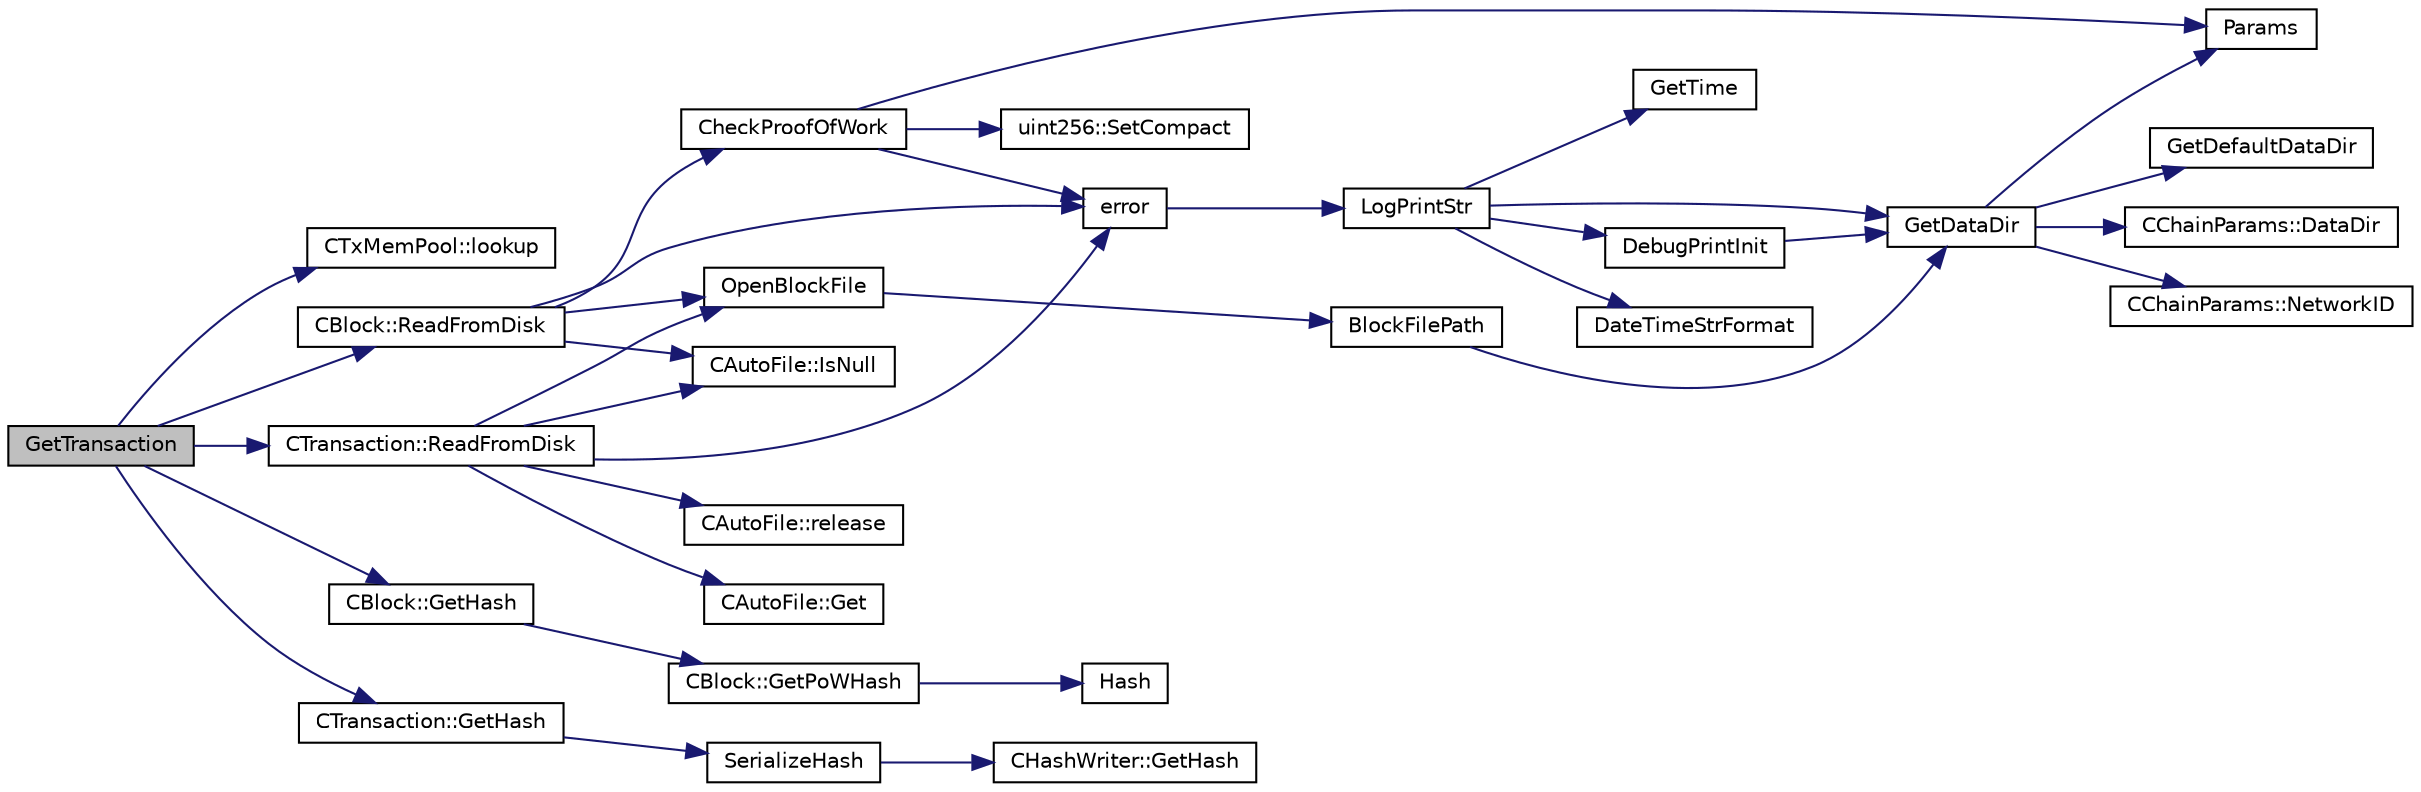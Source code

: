 digraph "GetTransaction"
{
  edge [fontname="Helvetica",fontsize="10",labelfontname="Helvetica",labelfontsize="10"];
  node [fontname="Helvetica",fontsize="10",shape=record];
  rankdir="LR";
  Node1785 [label="GetTransaction",height=0.2,width=0.4,color="black", fillcolor="grey75", style="filled", fontcolor="black"];
  Node1785 -> Node1786 [color="midnightblue",fontsize="10",style="solid",fontname="Helvetica"];
  Node1786 [label="CTxMemPool::lookup",height=0.2,width=0.4,color="black", fillcolor="white", style="filled",URL="$db/d98/class_c_tx_mem_pool.html#ad6d9966cdeb4b6586f7186e709b4e77e"];
  Node1785 -> Node1787 [color="midnightblue",fontsize="10",style="solid",fontname="Helvetica"];
  Node1787 [label="CTransaction::ReadFromDisk",height=0.2,width=0.4,color="black", fillcolor="white", style="filled",URL="$df/d43/class_c_transaction.html#ad9d526afecbd816c385343f60c5352fd"];
  Node1787 -> Node1788 [color="midnightblue",fontsize="10",style="solid",fontname="Helvetica"];
  Node1788 [label="OpenBlockFile",height=0.2,width=0.4,color="black", fillcolor="white", style="filled",URL="$d4/dbf/main_8h.html#acaa494f20aefb99c5f5f9022a97d0040"];
  Node1788 -> Node1789 [color="midnightblue",fontsize="10",style="solid",fontname="Helvetica"];
  Node1789 [label="BlockFilePath",height=0.2,width=0.4,color="black", fillcolor="white", style="filled",URL="$df/d0a/main_8cpp.html#ac8bea30995cabddbc181f7c3b81340f0"];
  Node1789 -> Node1790 [color="midnightblue",fontsize="10",style="solid",fontname="Helvetica"];
  Node1790 [label="GetDataDir",height=0.2,width=0.4,color="black", fillcolor="white", style="filled",URL="$df/d2d/util_8cpp.html#ab83866a054745d4b30a3948a1b44beba"];
  Node1790 -> Node1791 [color="midnightblue",fontsize="10",style="solid",fontname="Helvetica"];
  Node1791 [label="Params",height=0.2,width=0.4,color="black", fillcolor="white", style="filled",URL="$df/dbf/chainparams_8cpp.html#ace5c5b706d71a324a417dd2db394fd4a",tooltip="Return the currently selected parameters. "];
  Node1790 -> Node1792 [color="midnightblue",fontsize="10",style="solid",fontname="Helvetica"];
  Node1792 [label="CChainParams::NetworkID",height=0.2,width=0.4,color="black", fillcolor="white", style="filled",URL="$d1/d4f/class_c_chain_params.html#a90dc493ec0c0325c98c3ac06eb99862b"];
  Node1790 -> Node1793 [color="midnightblue",fontsize="10",style="solid",fontname="Helvetica"];
  Node1793 [label="GetDefaultDataDir",height=0.2,width=0.4,color="black", fillcolor="white", style="filled",URL="$df/d2d/util_8cpp.html#ab272995de020a3bcbf743be630e485c6"];
  Node1790 -> Node1794 [color="midnightblue",fontsize="10",style="solid",fontname="Helvetica"];
  Node1794 [label="CChainParams::DataDir",height=0.2,width=0.4,color="black", fillcolor="white", style="filled",URL="$d1/d4f/class_c_chain_params.html#a959488b5d8e6fe62857940b831d73a78"];
  Node1787 -> Node1795 [color="midnightblue",fontsize="10",style="solid",fontname="Helvetica"];
  Node1795 [label="CAutoFile::IsNull",height=0.2,width=0.4,color="black", fillcolor="white", style="filled",URL="$df/dc9/class_c_auto_file.html#a7fd47268b6d85a89acafdb73559f8e78",tooltip="Return true if the wrapped FILE* is NULL, false otherwise. "];
  Node1787 -> Node1796 [color="midnightblue",fontsize="10",style="solid",fontname="Helvetica"];
  Node1796 [label="error",height=0.2,width=0.4,color="black", fillcolor="white", style="filled",URL="$d8/d3c/util_8h.html#af8985880cf4ef26df0a5aa2ffcb76662"];
  Node1796 -> Node1797 [color="midnightblue",fontsize="10",style="solid",fontname="Helvetica"];
  Node1797 [label="LogPrintStr",height=0.2,width=0.4,color="black", fillcolor="white", style="filled",URL="$d8/d3c/util_8h.html#afd4c3002b2797c0560adddb6af3ca1da"];
  Node1797 -> Node1798 [color="midnightblue",fontsize="10",style="solid",fontname="Helvetica"];
  Node1798 [label="DebugPrintInit",height=0.2,width=0.4,color="black", fillcolor="white", style="filled",URL="$df/d2d/util_8cpp.html#a751ff5f21d880737811136b5e0bcea12"];
  Node1798 -> Node1790 [color="midnightblue",fontsize="10",style="solid",fontname="Helvetica"];
  Node1797 -> Node1790 [color="midnightblue",fontsize="10",style="solid",fontname="Helvetica"];
  Node1797 -> Node1799 [color="midnightblue",fontsize="10",style="solid",fontname="Helvetica"];
  Node1799 [label="DateTimeStrFormat",height=0.2,width=0.4,color="black", fillcolor="white", style="filled",URL="$df/d2d/util_8cpp.html#a749bc6776c8ec72d7c5e4dea56aee415"];
  Node1797 -> Node1800 [color="midnightblue",fontsize="10",style="solid",fontname="Helvetica"];
  Node1800 [label="GetTime",height=0.2,width=0.4,color="black", fillcolor="white", style="filled",URL="$df/d2d/util_8cpp.html#a46fac5fba8ba905b5f9acb364f5d8c6f"];
  Node1787 -> Node1801 [color="midnightblue",fontsize="10",style="solid",fontname="Helvetica"];
  Node1801 [label="CAutoFile::Get",height=0.2,width=0.4,color="black", fillcolor="white", style="filled",URL="$df/dc9/class_c_auto_file.html#a2c1ad2d25562fea82a54bdef2793a0dd",tooltip="Get wrapped FILE* without transfer of ownership. "];
  Node1787 -> Node1802 [color="midnightblue",fontsize="10",style="solid",fontname="Helvetica"];
  Node1802 [label="CAutoFile::release",height=0.2,width=0.4,color="black", fillcolor="white", style="filled",URL="$df/dc9/class_c_auto_file.html#a25b51d94dc85c4140da0b15494ac9f8a",tooltip="Get wrapped FILE* with transfer of ownership. "];
  Node1785 -> Node1803 [color="midnightblue",fontsize="10",style="solid",fontname="Helvetica"];
  Node1803 [label="CBlock::ReadFromDisk",height=0.2,width=0.4,color="black", fillcolor="white", style="filled",URL="$d3/d51/class_c_block.html#a77a1b1e9902e1e557d762f5a5f325cd8"];
  Node1803 -> Node1788 [color="midnightblue",fontsize="10",style="solid",fontname="Helvetica"];
  Node1803 -> Node1795 [color="midnightblue",fontsize="10",style="solid",fontname="Helvetica"];
  Node1803 -> Node1796 [color="midnightblue",fontsize="10",style="solid",fontname="Helvetica"];
  Node1803 -> Node1804 [color="midnightblue",fontsize="10",style="solid",fontname="Helvetica"];
  Node1804 [label="CheckProofOfWork",height=0.2,width=0.4,color="black", fillcolor="white", style="filled",URL="$d1/d08/proofs_8cpp.html#a20a76dbc6ac5b8a6e0aaef85522b1069",tooltip="Check whether a block hash satisfies the proof-of-work requirement specified by nBits. "];
  Node1804 -> Node1805 [color="midnightblue",fontsize="10",style="solid",fontname="Helvetica"];
  Node1805 [label="uint256::SetCompact",height=0.2,width=0.4,color="black", fillcolor="white", style="filled",URL="$d2/d86/classuint256.html#a54bc91c8535c43f881bba1fdb11ca7fa",tooltip="The \"compact\" format is a representation of a whole number N using an unsigned 32bit number similar t..."];
  Node1804 -> Node1791 [color="midnightblue",fontsize="10",style="solid",fontname="Helvetica"];
  Node1804 -> Node1796 [color="midnightblue",fontsize="10",style="solid",fontname="Helvetica"];
  Node1785 -> Node1806 [color="midnightblue",fontsize="10",style="solid",fontname="Helvetica"];
  Node1806 [label="CBlock::GetHash",height=0.2,width=0.4,color="black", fillcolor="white", style="filled",URL="$d3/d51/class_c_block.html#a681acf1fa72ec2ed6c83ea5afc14e0f3"];
  Node1806 -> Node1807 [color="midnightblue",fontsize="10",style="solid",fontname="Helvetica"];
  Node1807 [label="CBlock::GetPoWHash",height=0.2,width=0.4,color="black", fillcolor="white", style="filled",URL="$d3/d51/class_c_block.html#af203beb528a62ec30b0453cf5d860044"];
  Node1807 -> Node1808 [color="midnightblue",fontsize="10",style="solid",fontname="Helvetica"];
  Node1808 [label="Hash",height=0.2,width=0.4,color="black", fillcolor="white", style="filled",URL="$db/dfb/hash_8h.html#ab3f6c437460137530d86e09c2c102e99"];
  Node1785 -> Node1809 [color="midnightblue",fontsize="10",style="solid",fontname="Helvetica"];
  Node1809 [label="CTransaction::GetHash",height=0.2,width=0.4,color="black", fillcolor="white", style="filled",URL="$df/d43/class_c_transaction.html#a0b46d80e82ca324e82c2ce3fc1492bfa"];
  Node1809 -> Node1810 [color="midnightblue",fontsize="10",style="solid",fontname="Helvetica"];
  Node1810 [label="SerializeHash",height=0.2,width=0.4,color="black", fillcolor="white", style="filled",URL="$db/dfb/hash_8h.html#a6de694e43f17c62025c6883965b65e63"];
  Node1810 -> Node1811 [color="midnightblue",fontsize="10",style="solid",fontname="Helvetica"];
  Node1811 [label="CHashWriter::GetHash",height=0.2,width=0.4,color="black", fillcolor="white", style="filled",URL="$d2/def/class_c_hash_writer.html#ae94a937211502eabf19477630090093a"];
}
